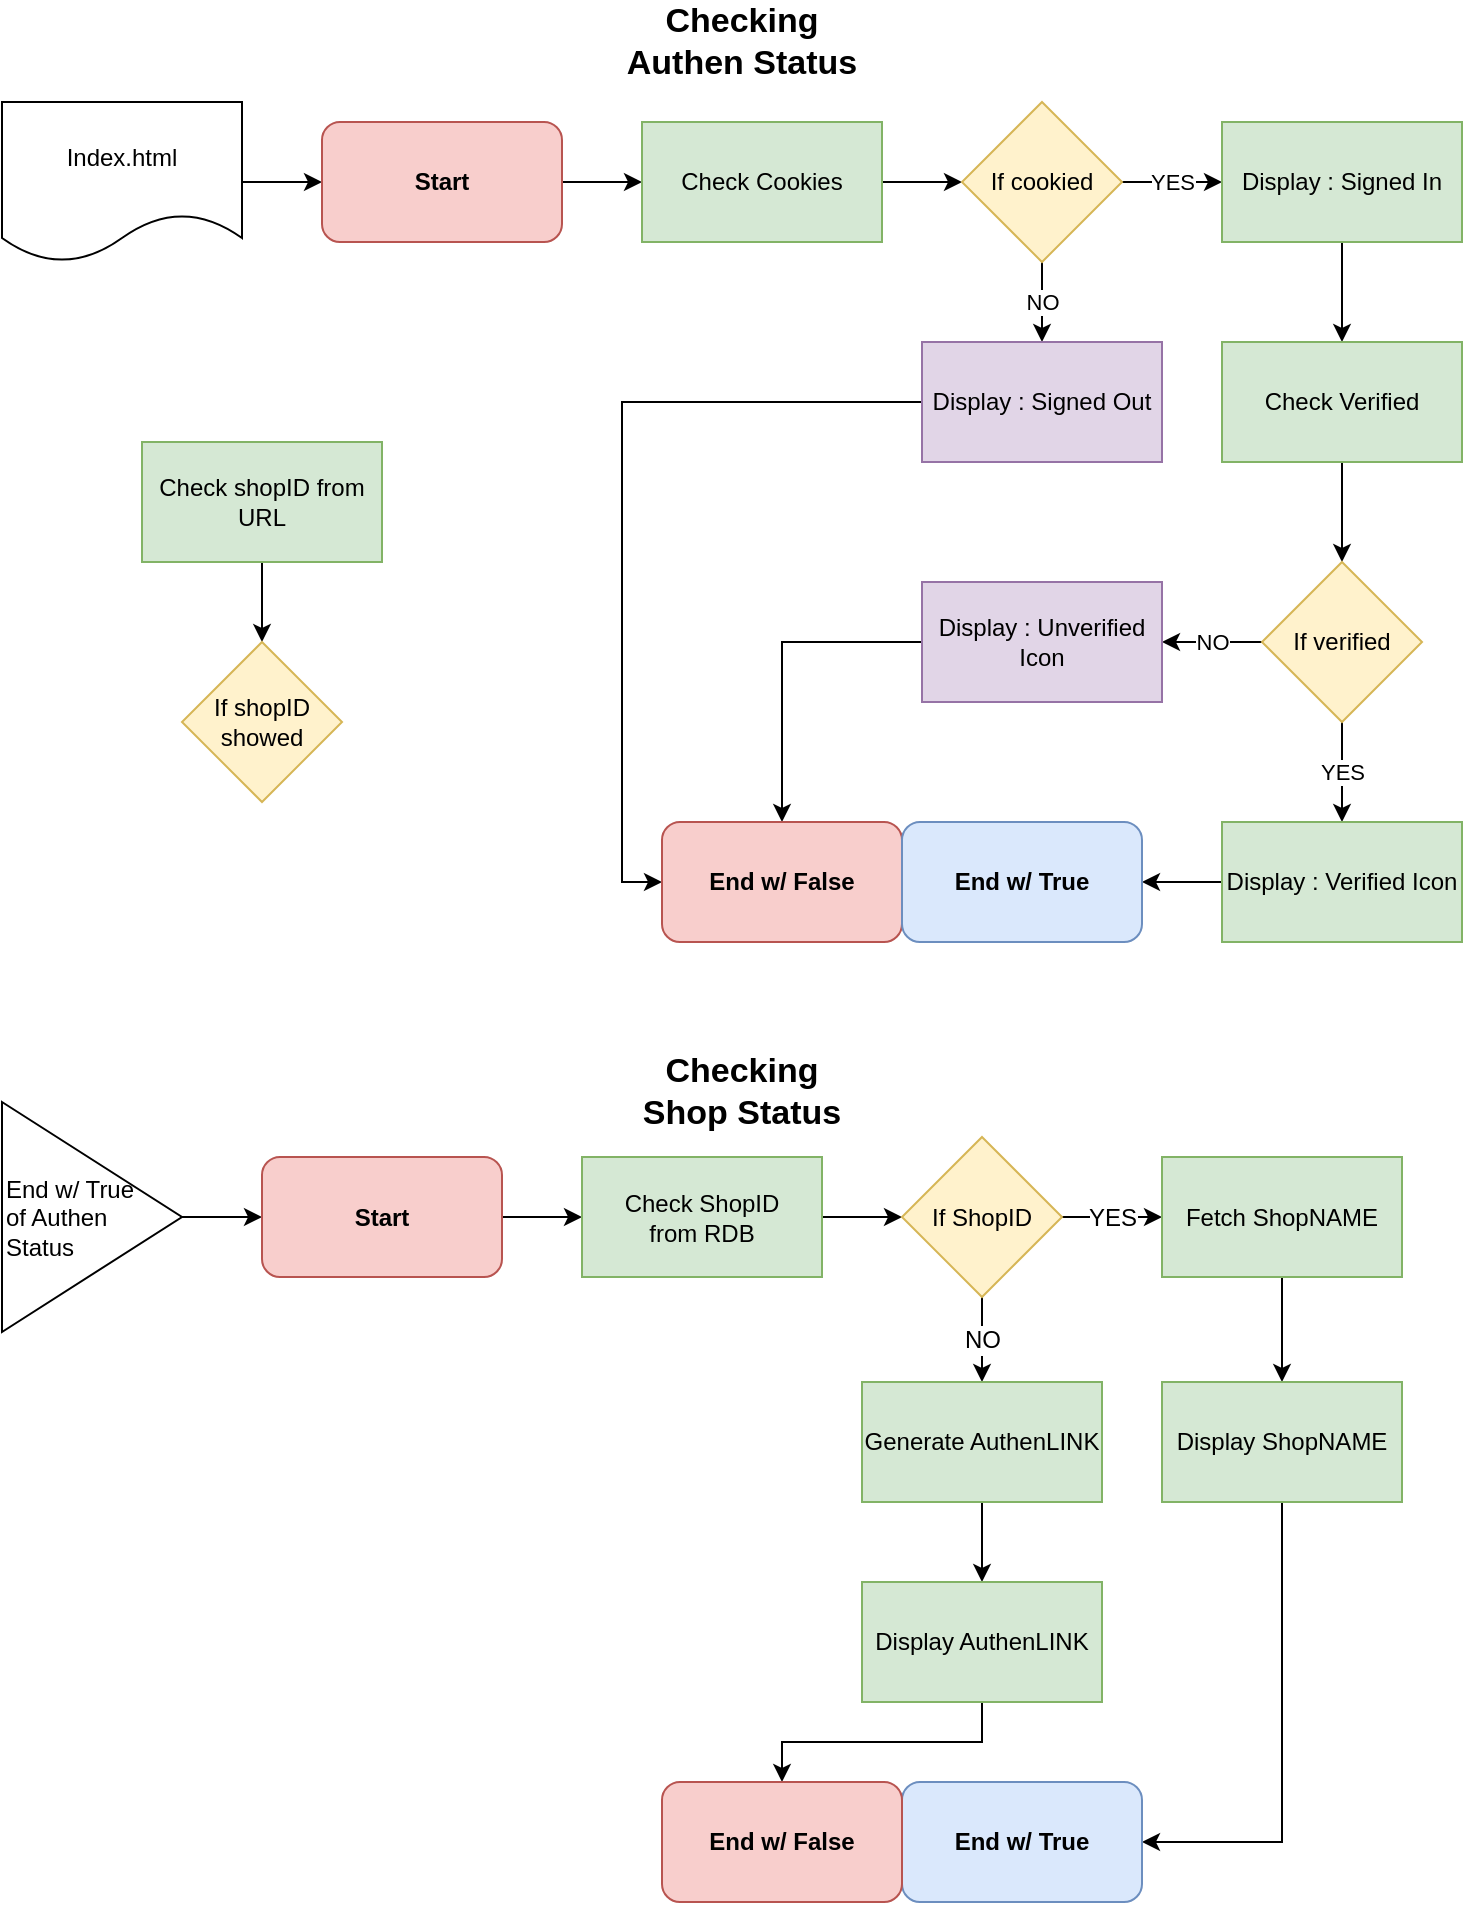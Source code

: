 <mxfile version="13.8.5" type="github">
  <diagram id="wjy0S2iWsxzNMesYwqDD" name="Checking Authen Status">
    <mxGraphModel dx="1730" dy="913" grid="1" gridSize="10" guides="1" tooltips="1" connect="1" arrows="1" fold="1" page="1" pageScale="1" pageWidth="827" pageHeight="1169" math="0" shadow="0">
      <root>
        <mxCell id="0" />
        <mxCell id="1" parent="0" />
        <mxCell id="37zY8yhrFcR8cuDTryZy-6" value="" style="edgeStyle=orthogonalEdgeStyle;rounded=0;orthogonalLoop=1;jettySize=auto;html=1;" parent="1" source="37zY8yhrFcR8cuDTryZy-1" target="37zY8yhrFcR8cuDTryZy-2" edge="1">
          <mxGeometry relative="1" as="geometry" />
        </mxCell>
        <mxCell id="37zY8yhrFcR8cuDTryZy-1" value="Index.html" style="shape=document;whiteSpace=wrap;html=1;boundedLbl=1;" parent="1" vertex="1">
          <mxGeometry x="40" y="80" width="120" height="80" as="geometry" />
        </mxCell>
        <mxCell id="37zY8yhrFcR8cuDTryZy-7" value="" style="edgeStyle=orthogonalEdgeStyle;rounded=0;orthogonalLoop=1;jettySize=auto;html=1;" parent="1" source="37zY8yhrFcR8cuDTryZy-2" target="37zY8yhrFcR8cuDTryZy-3" edge="1">
          <mxGeometry relative="1" as="geometry" />
        </mxCell>
        <mxCell id="37zY8yhrFcR8cuDTryZy-2" value="&lt;b&gt;Start&lt;/b&gt;" style="rounded=1;whiteSpace=wrap;html=1;fillColor=#f8cecc;strokeColor=#b85450;" parent="1" vertex="1">
          <mxGeometry x="200" y="90" width="120" height="60" as="geometry" />
        </mxCell>
        <mxCell id="37zY8yhrFcR8cuDTryZy-9" value="" style="edgeStyle=orthogonalEdgeStyle;rounded=0;orthogonalLoop=1;jettySize=auto;html=1;" parent="1" source="37zY8yhrFcR8cuDTryZy-3" target="37zY8yhrFcR8cuDTryZy-8" edge="1">
          <mxGeometry relative="1" as="geometry" />
        </mxCell>
        <mxCell id="37zY8yhrFcR8cuDTryZy-3" value="Check Cookies" style="rounded=0;whiteSpace=wrap;html=1;fillColor=#d5e8d4;strokeColor=#82b366;" parent="1" vertex="1">
          <mxGeometry x="360" y="90" width="120" height="60" as="geometry" />
        </mxCell>
        <mxCell id="37zY8yhrFcR8cuDTryZy-12" value="YES" style="edgeStyle=orthogonalEdgeStyle;rounded=0;orthogonalLoop=1;jettySize=auto;html=1;" parent="1" source="37zY8yhrFcR8cuDTryZy-8" target="37zY8yhrFcR8cuDTryZy-11" edge="1">
          <mxGeometry relative="1" as="geometry" />
        </mxCell>
        <mxCell id="37zY8yhrFcR8cuDTryZy-14" value="NO" style="edgeStyle=orthogonalEdgeStyle;rounded=0;orthogonalLoop=1;jettySize=auto;html=1;" parent="1" source="37zY8yhrFcR8cuDTryZy-8" target="37zY8yhrFcR8cuDTryZy-13" edge="1">
          <mxGeometry relative="1" as="geometry" />
        </mxCell>
        <mxCell id="37zY8yhrFcR8cuDTryZy-8" value="If cookied" style="rhombus;whiteSpace=wrap;html=1;fillColor=#fff2cc;strokeColor=#d6b656;" parent="1" vertex="1">
          <mxGeometry x="520" y="80" width="80" height="80" as="geometry" />
        </mxCell>
        <mxCell id="37zY8yhrFcR8cuDTryZy-10" value="Checking Authen Status" style="text;html=1;strokeColor=none;fillColor=none;align=center;verticalAlign=middle;whiteSpace=wrap;rounded=0;fontSize=17;fontStyle=1" parent="1" vertex="1">
          <mxGeometry x="340" y="40" width="140" height="20" as="geometry" />
        </mxCell>
        <mxCell id="37zY8yhrFcR8cuDTryZy-19" value="" style="edgeStyle=orthogonalEdgeStyle;rounded=0;orthogonalLoop=1;jettySize=auto;html=1;" parent="1" source="37zY8yhrFcR8cuDTryZy-11" target="37zY8yhrFcR8cuDTryZy-17" edge="1">
          <mxGeometry relative="1" as="geometry" />
        </mxCell>
        <mxCell id="37zY8yhrFcR8cuDTryZy-11" value="Display : Signed In" style="rounded=0;whiteSpace=wrap;html=1;fillColor=#d5e8d4;strokeColor=#82b366;" parent="1" vertex="1">
          <mxGeometry x="650" y="90" width="120" height="60" as="geometry" />
        </mxCell>
        <mxCell id="2Tk2G13kBau0TGF2Ed2G-8" style="edgeStyle=orthogonalEdgeStyle;rounded=0;orthogonalLoop=1;jettySize=auto;html=1;entryX=0;entryY=0.5;entryDx=0;entryDy=0;fontSize=12;" edge="1" parent="1" source="37zY8yhrFcR8cuDTryZy-13" target="2Tk2G13kBau0TGF2Ed2G-1">
          <mxGeometry relative="1" as="geometry" />
        </mxCell>
        <mxCell id="37zY8yhrFcR8cuDTryZy-13" value="Display : Signed Out" style="rounded=0;whiteSpace=wrap;html=1;fillColor=#e1d5e7;strokeColor=#9673a6;" parent="1" vertex="1">
          <mxGeometry x="500" y="200" width="120" height="60" as="geometry" />
        </mxCell>
        <mxCell id="37zY8yhrFcR8cuDTryZy-20" value="" style="edgeStyle=orthogonalEdgeStyle;rounded=0;orthogonalLoop=1;jettySize=auto;html=1;" parent="1" source="37zY8yhrFcR8cuDTryZy-17" target="37zY8yhrFcR8cuDTryZy-18" edge="1">
          <mxGeometry relative="1" as="geometry" />
        </mxCell>
        <mxCell id="37zY8yhrFcR8cuDTryZy-17" value="Check Verified" style="rounded=0;whiteSpace=wrap;html=1;fillColor=#d5e8d4;strokeColor=#82b366;" parent="1" vertex="1">
          <mxGeometry x="650" y="200" width="120" height="60" as="geometry" />
        </mxCell>
        <mxCell id="37zY8yhrFcR8cuDTryZy-22" value="YES" style="edgeStyle=orthogonalEdgeStyle;rounded=0;orthogonalLoop=1;jettySize=auto;html=1;" parent="1" source="37zY8yhrFcR8cuDTryZy-18" target="37zY8yhrFcR8cuDTryZy-21" edge="1">
          <mxGeometry relative="1" as="geometry" />
        </mxCell>
        <mxCell id="37zY8yhrFcR8cuDTryZy-24" value="NO" style="edgeStyle=orthogonalEdgeStyle;rounded=0;orthogonalLoop=1;jettySize=auto;html=1;" parent="1" source="37zY8yhrFcR8cuDTryZy-18" target="37zY8yhrFcR8cuDTryZy-23" edge="1">
          <mxGeometry relative="1" as="geometry" />
        </mxCell>
        <mxCell id="37zY8yhrFcR8cuDTryZy-18" value="If verified" style="rhombus;whiteSpace=wrap;html=1;fillColor=#fff2cc;strokeColor=#d6b656;" parent="1" vertex="1">
          <mxGeometry x="670" y="310" width="80" height="80" as="geometry" />
        </mxCell>
        <mxCell id="2Tk2G13kBau0TGF2Ed2G-10" value="" style="edgeStyle=orthogonalEdgeStyle;rounded=0;orthogonalLoop=1;jettySize=auto;html=1;fontSize=12;" edge="1" parent="1" source="37zY8yhrFcR8cuDTryZy-21" target="2Tk2G13kBau0TGF2Ed2G-9">
          <mxGeometry relative="1" as="geometry" />
        </mxCell>
        <mxCell id="37zY8yhrFcR8cuDTryZy-21" value="Display : Verified Icon" style="rounded=0;whiteSpace=wrap;html=1;fillColor=#d5e8d4;strokeColor=#82b366;" parent="1" vertex="1">
          <mxGeometry x="650" y="440" width="120" height="60" as="geometry" />
        </mxCell>
        <mxCell id="2Tk2G13kBau0TGF2Ed2G-4" value="" style="edgeStyle=orthogonalEdgeStyle;rounded=0;orthogonalLoop=1;jettySize=auto;html=1;fontSize=12;" edge="1" parent="1" source="37zY8yhrFcR8cuDTryZy-23" target="2Tk2G13kBau0TGF2Ed2G-1">
          <mxGeometry relative="1" as="geometry" />
        </mxCell>
        <mxCell id="37zY8yhrFcR8cuDTryZy-23" value="&lt;span&gt;Display : Unverified Icon&lt;/span&gt;" style="rounded=0;whiteSpace=wrap;html=1;fillColor=#e1d5e7;strokeColor=#9673a6;" parent="1" vertex="1">
          <mxGeometry x="500" y="320" width="120" height="60" as="geometry" />
        </mxCell>
        <mxCell id="2Tk2G13kBau0TGF2Ed2G-1" value="&lt;b&gt;End w/ False&lt;/b&gt;" style="rounded=1;whiteSpace=wrap;html=1;fontSize=12;fillColor=#f8cecc;strokeColor=#b85450;" vertex="1" parent="1">
          <mxGeometry x="370" y="440" width="120" height="60" as="geometry" />
        </mxCell>
        <mxCell id="2Tk2G13kBau0TGF2Ed2G-6" value="Checking&lt;br&gt;Shop Status" style="text;html=1;strokeColor=none;fillColor=none;align=center;verticalAlign=middle;whiteSpace=wrap;rounded=0;fontSize=17;fontStyle=1" vertex="1" parent="1">
          <mxGeometry x="340" y="565" width="140" height="20" as="geometry" />
        </mxCell>
        <mxCell id="2Tk2G13kBau0TGF2Ed2G-9" value="&lt;b&gt;End w/ True&lt;/b&gt;" style="rounded=1;whiteSpace=wrap;html=1;fontSize=12;fillColor=#dae8fc;strokeColor=#6c8ebf;" vertex="1" parent="1">
          <mxGeometry x="490" y="440" width="120" height="60" as="geometry" />
        </mxCell>
        <mxCell id="2Tk2G13kBau0TGF2Ed2G-13" value="" style="edgeStyle=orthogonalEdgeStyle;rounded=0;orthogonalLoop=1;jettySize=auto;html=1;fontSize=12;" edge="1" parent="1" source="2Tk2G13kBau0TGF2Ed2G-11" target="2Tk2G13kBau0TGF2Ed2G-12">
          <mxGeometry relative="1" as="geometry" />
        </mxCell>
        <mxCell id="2Tk2G13kBau0TGF2Ed2G-11" value="End w/ True &lt;br&gt;of Authen Status" style="triangle;whiteSpace=wrap;html=1;fontSize=12;align=left;" vertex="1" parent="1">
          <mxGeometry x="40" y="580" width="90" height="115" as="geometry" />
        </mxCell>
        <mxCell id="2Tk2G13kBau0TGF2Ed2G-18" value="" style="edgeStyle=orthogonalEdgeStyle;rounded=0;orthogonalLoop=1;jettySize=auto;html=1;fontSize=12;" edge="1" parent="1" source="2Tk2G13kBau0TGF2Ed2G-12" target="2Tk2G13kBau0TGF2Ed2G-17">
          <mxGeometry relative="1" as="geometry" />
        </mxCell>
        <mxCell id="2Tk2G13kBau0TGF2Ed2G-12" value="&lt;b&gt;Start&lt;/b&gt;" style="rounded=1;whiteSpace=wrap;html=1;fillColor=#f8cecc;strokeColor=#b85450;" vertex="1" parent="1">
          <mxGeometry x="170" y="607.5" width="120" height="60" as="geometry" />
        </mxCell>
        <mxCell id="2Tk2G13kBau0TGF2Ed2G-16" value="" style="edgeStyle=orthogonalEdgeStyle;rounded=0;orthogonalLoop=1;jettySize=auto;html=1;fontSize=12;" edge="1" parent="1" source="2Tk2G13kBau0TGF2Ed2G-14" target="2Tk2G13kBau0TGF2Ed2G-15">
          <mxGeometry relative="1" as="geometry" />
        </mxCell>
        <mxCell id="2Tk2G13kBau0TGF2Ed2G-14" value="Check shopID from URL" style="rounded=0;whiteSpace=wrap;html=1;fillColor=#d5e8d4;strokeColor=#82b366;" vertex="1" parent="1">
          <mxGeometry x="110" y="250" width="120" height="60" as="geometry" />
        </mxCell>
        <mxCell id="2Tk2G13kBau0TGF2Ed2G-15" value="If shopID showed" style="rhombus;whiteSpace=wrap;html=1;fillColor=#fff2cc;strokeColor=#d6b656;" vertex="1" parent="1">
          <mxGeometry x="130" y="350" width="80" height="80" as="geometry" />
        </mxCell>
        <mxCell id="2Tk2G13kBau0TGF2Ed2G-21" value="" style="edgeStyle=orthogonalEdgeStyle;rounded=0;orthogonalLoop=1;jettySize=auto;html=1;fontSize=12;" edge="1" parent="1" source="2Tk2G13kBau0TGF2Ed2G-17" target="2Tk2G13kBau0TGF2Ed2G-20">
          <mxGeometry relative="1" as="geometry" />
        </mxCell>
        <mxCell id="2Tk2G13kBau0TGF2Ed2G-17" value="Check ShopID&lt;br&gt;from RDB" style="rounded=0;whiteSpace=wrap;html=1;fillColor=#d5e8d4;strokeColor=#82b366;" vertex="1" parent="1">
          <mxGeometry x="330" y="607.5" width="120" height="60" as="geometry" />
        </mxCell>
        <mxCell id="2Tk2G13kBau0TGF2Ed2G-23" value="YES" style="edgeStyle=orthogonalEdgeStyle;rounded=0;orthogonalLoop=1;jettySize=auto;html=1;fontSize=12;" edge="1" parent="1" source="2Tk2G13kBau0TGF2Ed2G-20" target="2Tk2G13kBau0TGF2Ed2G-22">
          <mxGeometry relative="1" as="geometry" />
        </mxCell>
        <mxCell id="2Tk2G13kBau0TGF2Ed2G-27" value="NO" style="edgeStyle=orthogonalEdgeStyle;rounded=0;orthogonalLoop=1;jettySize=auto;html=1;fontSize=12;" edge="1" parent="1" source="2Tk2G13kBau0TGF2Ed2G-20" target="2Tk2G13kBau0TGF2Ed2G-26">
          <mxGeometry relative="1" as="geometry" />
        </mxCell>
        <mxCell id="2Tk2G13kBau0TGF2Ed2G-20" value="If ShopID" style="rhombus;whiteSpace=wrap;html=1;fillColor=#fff2cc;strokeColor=#d6b656;" vertex="1" parent="1">
          <mxGeometry x="490" y="597.5" width="80" height="80" as="geometry" />
        </mxCell>
        <mxCell id="2Tk2G13kBau0TGF2Ed2G-31" value="" style="edgeStyle=orthogonalEdgeStyle;rounded=0;orthogonalLoop=1;jettySize=auto;html=1;fontSize=12;" edge="1" parent="1" source="2Tk2G13kBau0TGF2Ed2G-22" target="2Tk2G13kBau0TGF2Ed2G-30">
          <mxGeometry relative="1" as="geometry" />
        </mxCell>
        <mxCell id="2Tk2G13kBau0TGF2Ed2G-22" value="Fetch ShopNAME" style="rounded=0;whiteSpace=wrap;html=1;fillColor=#d5e8d4;strokeColor=#82b366;" vertex="1" parent="1">
          <mxGeometry x="620" y="607.5" width="120" height="60" as="geometry" />
        </mxCell>
        <mxCell id="2Tk2G13kBau0TGF2Ed2G-29" value="" style="edgeStyle=orthogonalEdgeStyle;rounded=0;orthogonalLoop=1;jettySize=auto;html=1;fontSize=12;" edge="1" parent="1" source="2Tk2G13kBau0TGF2Ed2G-26" target="2Tk2G13kBau0TGF2Ed2G-28">
          <mxGeometry relative="1" as="geometry" />
        </mxCell>
        <mxCell id="2Tk2G13kBau0TGF2Ed2G-26" value="Generate AuthenLINK" style="rounded=0;whiteSpace=wrap;html=1;fillColor=#d5e8d4;strokeColor=#82b366;" vertex="1" parent="1">
          <mxGeometry x="470" y="720" width="120" height="60" as="geometry" />
        </mxCell>
        <mxCell id="2Tk2G13kBau0TGF2Ed2G-35" value="" style="edgeStyle=orthogonalEdgeStyle;rounded=0;orthogonalLoop=1;jettySize=auto;html=1;fontSize=12;" edge="1" parent="1" source="2Tk2G13kBau0TGF2Ed2G-28" target="2Tk2G13kBau0TGF2Ed2G-34">
          <mxGeometry relative="1" as="geometry" />
        </mxCell>
        <mxCell id="2Tk2G13kBau0TGF2Ed2G-28" value="Display AuthenLINK" style="rounded=0;whiteSpace=wrap;html=1;fillColor=#d5e8d4;strokeColor=#82b366;" vertex="1" parent="1">
          <mxGeometry x="470" y="820" width="120" height="60" as="geometry" />
        </mxCell>
        <mxCell id="2Tk2G13kBau0TGF2Ed2G-33" value="" style="edgeStyle=orthogonalEdgeStyle;rounded=0;orthogonalLoop=1;jettySize=auto;html=1;fontSize=12;" edge="1" parent="1" source="2Tk2G13kBau0TGF2Ed2G-30" target="2Tk2G13kBau0TGF2Ed2G-32">
          <mxGeometry relative="1" as="geometry">
            <Array as="points">
              <mxPoint x="680" y="950" />
            </Array>
          </mxGeometry>
        </mxCell>
        <mxCell id="2Tk2G13kBau0TGF2Ed2G-30" value="Display ShopNAME" style="rounded=0;whiteSpace=wrap;html=1;fillColor=#d5e8d4;strokeColor=#82b366;" vertex="1" parent="1">
          <mxGeometry x="620" y="720" width="120" height="60" as="geometry" />
        </mxCell>
        <mxCell id="2Tk2G13kBau0TGF2Ed2G-32" value="&lt;b&gt;End w/ True&lt;/b&gt;" style="rounded=1;whiteSpace=wrap;html=1;fontSize=12;fillColor=#dae8fc;strokeColor=#6c8ebf;" vertex="1" parent="1">
          <mxGeometry x="490" y="920" width="120" height="60" as="geometry" />
        </mxCell>
        <mxCell id="2Tk2G13kBau0TGF2Ed2G-34" value="&lt;b&gt;End w/ False&lt;/b&gt;" style="rounded=1;whiteSpace=wrap;html=1;fontSize=12;fillColor=#f8cecc;strokeColor=#b85450;" vertex="1" parent="1">
          <mxGeometry x="370" y="920" width="120" height="60" as="geometry" />
        </mxCell>
      </root>
    </mxGraphModel>
  </diagram>
</mxfile>
